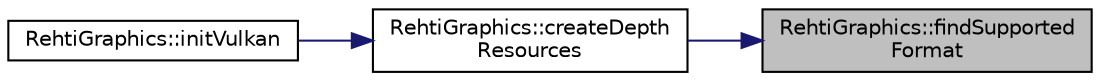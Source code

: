 digraph "RehtiGraphics::findSupportedFormat"
{
 // LATEX_PDF_SIZE
  edge [fontname="Helvetica",fontsize="10",labelfontname="Helvetica",labelfontsize="10"];
  node [fontname="Helvetica",fontsize="10",shape=record];
  rankdir="RL";
  Node1 [label="RehtiGraphics::findSupported\lFormat",height=0.2,width=0.4,color="black", fillcolor="grey75", style="filled", fontcolor="black",tooltip="Looks for a suitable format from given candidates."];
  Node1 -> Node2 [dir="back",color="midnightblue",fontsize="10",style="solid",fontname="Helvetica"];
  Node2 [label="RehtiGraphics::createDepth\lResources",height=0.2,width=0.4,color="black", fillcolor="white", style="filled",URL="$classRehtiGraphics.html#ae719f3de565aef0ebfef42d291d8be95",tooltip="Creates resources required for a depth buffer."];
  Node2 -> Node3 [dir="back",color="midnightblue",fontsize="10",style="solid",fontname="Helvetica"];
  Node3 [label="RehtiGraphics::initVulkan",height=0.2,width=0.4,color="black", fillcolor="white", style="filled",URL="$classRehtiGraphics.html#ae16a48c5465c048b9ca5c253506d25b3",tooltip="Initializes vulkan instance."];
}

